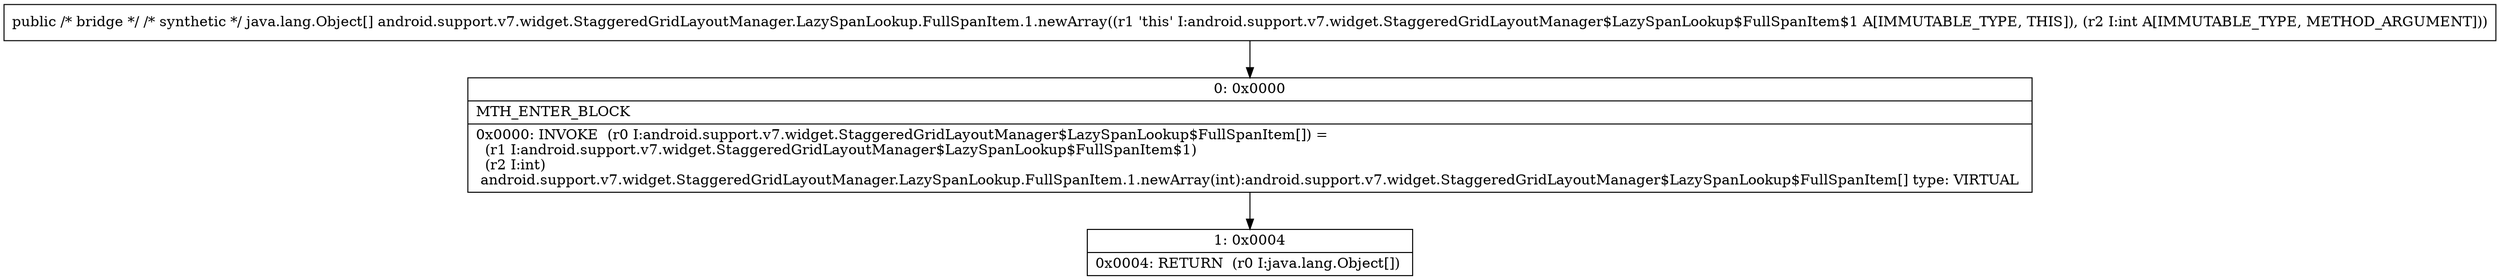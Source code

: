 digraph "CFG forandroid.support.v7.widget.StaggeredGridLayoutManager.LazySpanLookup.FullSpanItem.1.newArray(I)[Ljava\/lang\/Object;" {
Node_0 [shape=record,label="{0\:\ 0x0000|MTH_ENTER_BLOCK\l|0x0000: INVOKE  (r0 I:android.support.v7.widget.StaggeredGridLayoutManager$LazySpanLookup$FullSpanItem[]) = \l  (r1 I:android.support.v7.widget.StaggeredGridLayoutManager$LazySpanLookup$FullSpanItem$1)\l  (r2 I:int)\l android.support.v7.widget.StaggeredGridLayoutManager.LazySpanLookup.FullSpanItem.1.newArray(int):android.support.v7.widget.StaggeredGridLayoutManager$LazySpanLookup$FullSpanItem[] type: VIRTUAL \l}"];
Node_1 [shape=record,label="{1\:\ 0x0004|0x0004: RETURN  (r0 I:java.lang.Object[]) \l}"];
MethodNode[shape=record,label="{public \/* bridge *\/ \/* synthetic *\/ java.lang.Object[] android.support.v7.widget.StaggeredGridLayoutManager.LazySpanLookup.FullSpanItem.1.newArray((r1 'this' I:android.support.v7.widget.StaggeredGridLayoutManager$LazySpanLookup$FullSpanItem$1 A[IMMUTABLE_TYPE, THIS]), (r2 I:int A[IMMUTABLE_TYPE, METHOD_ARGUMENT])) }"];
MethodNode -> Node_0;
Node_0 -> Node_1;
}

